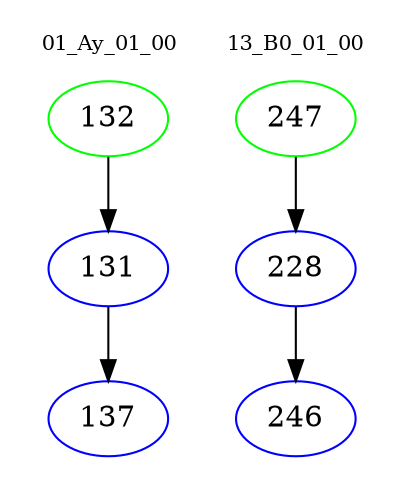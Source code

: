 digraph{
subgraph cluster_0 {
color = white
label = "01_Ay_01_00";
fontsize=10;
T0_132 [label="132", color="green"]
T0_132 -> T0_131 [color="black"]
T0_131 [label="131", color="blue"]
T0_131 -> T0_137 [color="black"]
T0_137 [label="137", color="blue"]
}
subgraph cluster_1 {
color = white
label = "13_B0_01_00";
fontsize=10;
T1_247 [label="247", color="green"]
T1_247 -> T1_228 [color="black"]
T1_228 [label="228", color="blue"]
T1_228 -> T1_246 [color="black"]
T1_246 [label="246", color="blue"]
}
}
